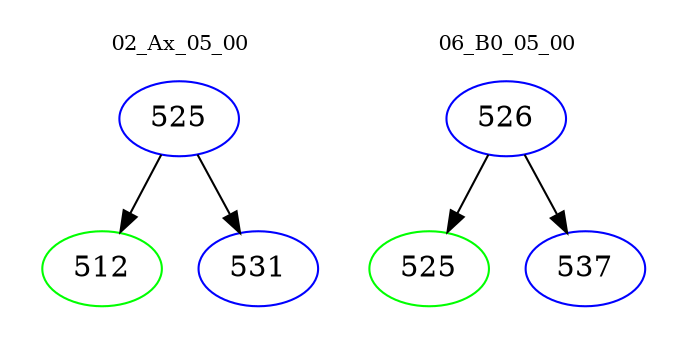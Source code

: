 digraph{
subgraph cluster_0 {
color = white
label = "02_Ax_05_00";
fontsize=10;
T0_525 [label="525", color="blue"]
T0_525 -> T0_512 [color="black"]
T0_512 [label="512", color="green"]
T0_525 -> T0_531 [color="black"]
T0_531 [label="531", color="blue"]
}
subgraph cluster_1 {
color = white
label = "06_B0_05_00";
fontsize=10;
T1_526 [label="526", color="blue"]
T1_526 -> T1_525 [color="black"]
T1_525 [label="525", color="green"]
T1_526 -> T1_537 [color="black"]
T1_537 [label="537", color="blue"]
}
}

